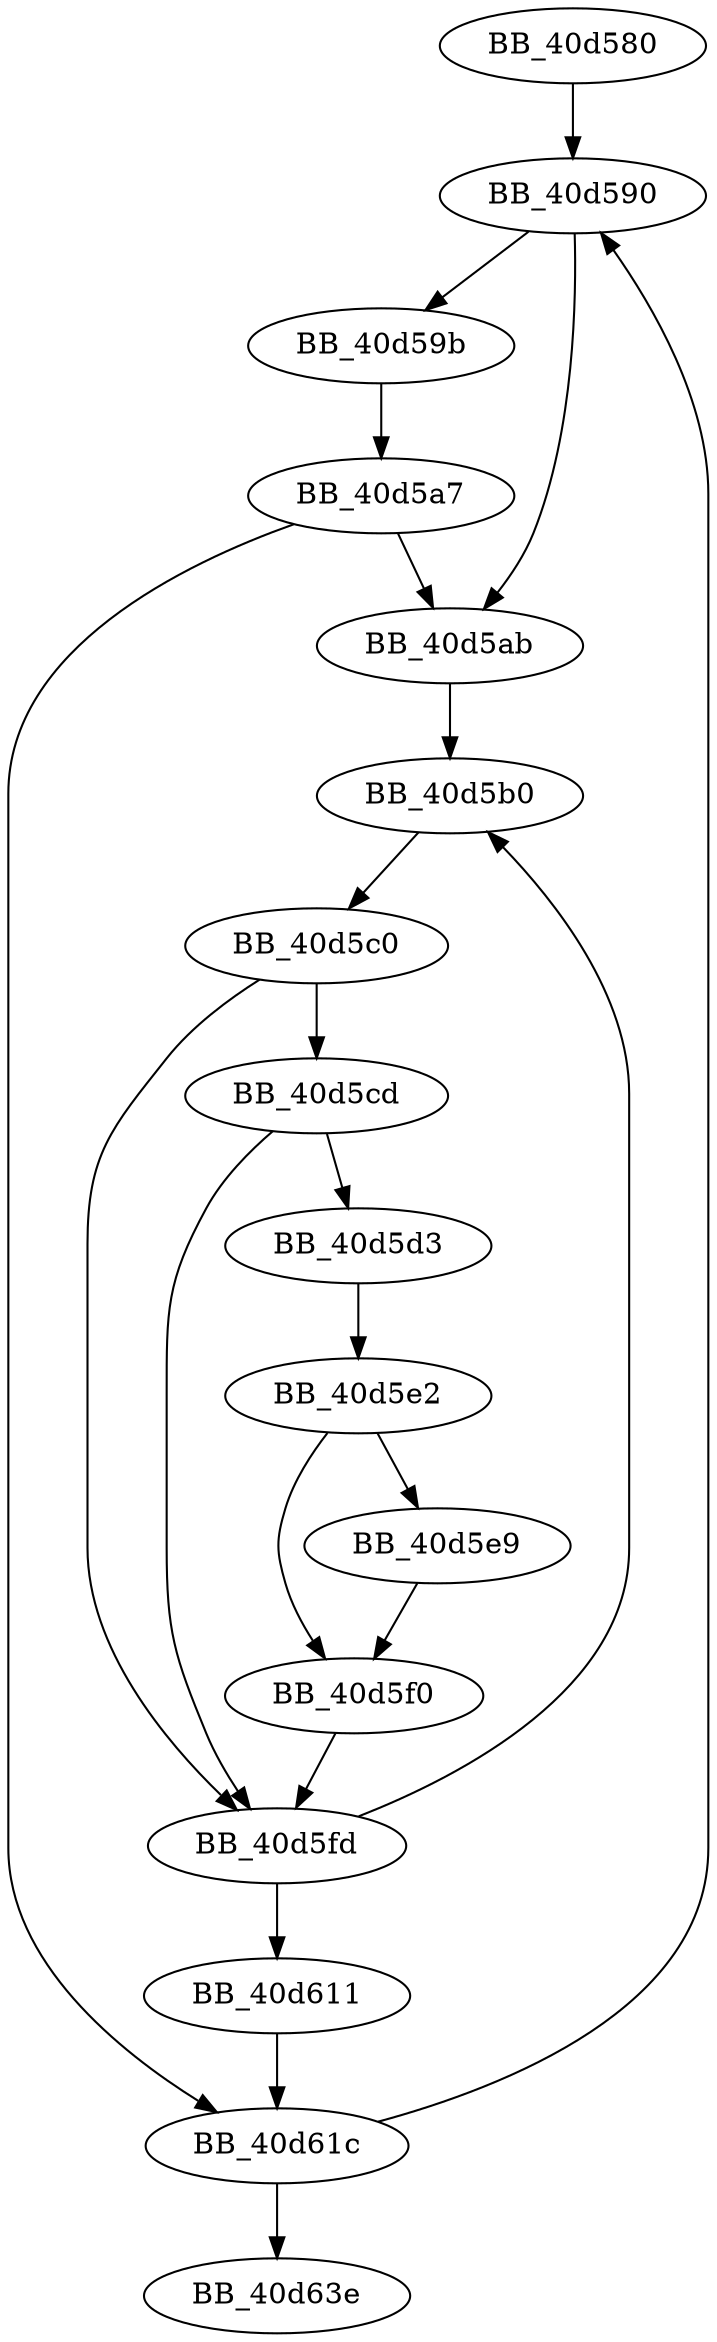 DiGraph sub_40D580{
BB_40d580->BB_40d590
BB_40d590->BB_40d59b
BB_40d590->BB_40d5ab
BB_40d59b->BB_40d5a7
BB_40d5a7->BB_40d5ab
BB_40d5a7->BB_40d61c
BB_40d5ab->BB_40d5b0
BB_40d5b0->BB_40d5c0
BB_40d5c0->BB_40d5cd
BB_40d5c0->BB_40d5fd
BB_40d5cd->BB_40d5d3
BB_40d5cd->BB_40d5fd
BB_40d5d3->BB_40d5e2
BB_40d5e2->BB_40d5e9
BB_40d5e2->BB_40d5f0
BB_40d5e9->BB_40d5f0
BB_40d5f0->BB_40d5fd
BB_40d5fd->BB_40d5b0
BB_40d5fd->BB_40d611
BB_40d611->BB_40d61c
BB_40d61c->BB_40d590
BB_40d61c->BB_40d63e
}
